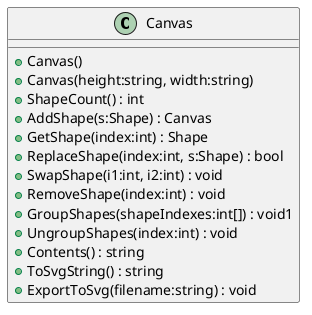 @startuml
class Canvas {
    + Canvas()
    + Canvas(height:string, width:string)
    + ShapeCount() : int
    + AddShape(s:Shape) : Canvas
    + GetShape(index:int) : Shape
    + ReplaceShape(index:int, s:Shape) : bool
    + SwapShape(i1:int, i2:int) : void
    + RemoveShape(index:int) : void
    + GroupShapes(shapeIndexes:int[]) : void1
    + UngroupShapes(index:int) : void
    + Contents() : string
    + ToSvgString() : string
    + ExportToSvg(filename:string) : void
}
@enduml

